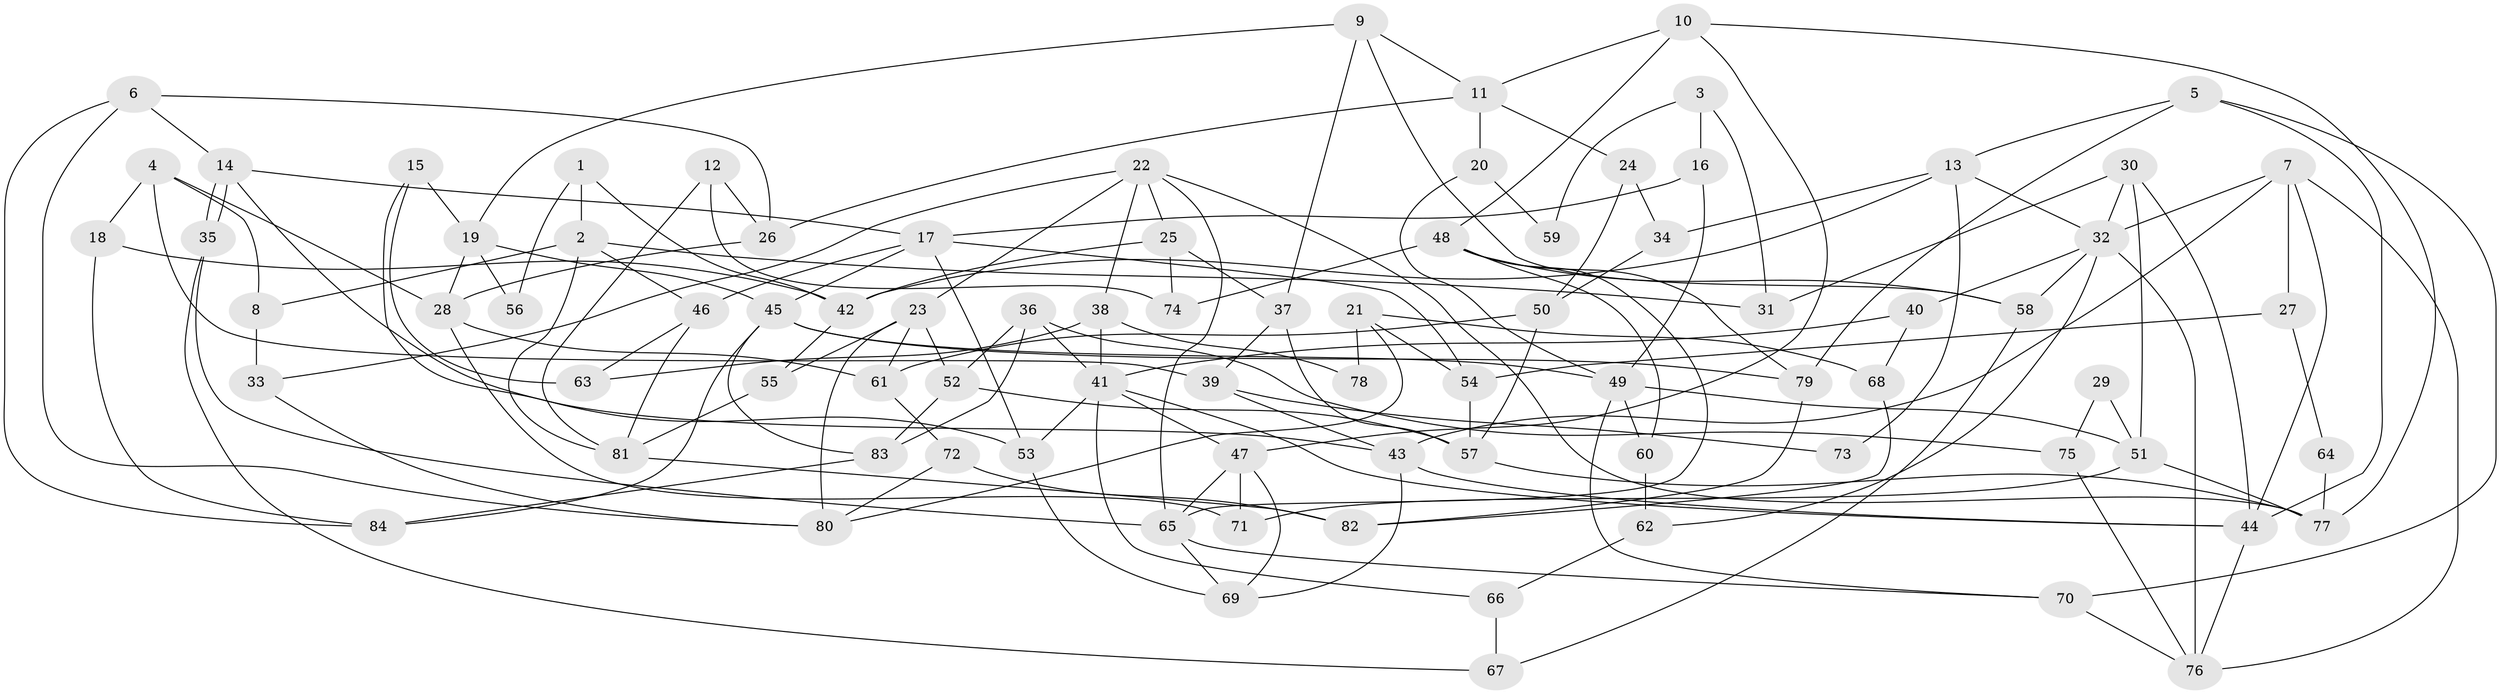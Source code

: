 // Generated by graph-tools (version 1.1) at 2025/52/03/09/25 04:52:04]
// undirected, 84 vertices, 168 edges
graph export_dot {
graph [start="1"]
  node [color=gray90,style=filled];
  1;
  2;
  3;
  4;
  5;
  6;
  7;
  8;
  9;
  10;
  11;
  12;
  13;
  14;
  15;
  16;
  17;
  18;
  19;
  20;
  21;
  22;
  23;
  24;
  25;
  26;
  27;
  28;
  29;
  30;
  31;
  32;
  33;
  34;
  35;
  36;
  37;
  38;
  39;
  40;
  41;
  42;
  43;
  44;
  45;
  46;
  47;
  48;
  49;
  50;
  51;
  52;
  53;
  54;
  55;
  56;
  57;
  58;
  59;
  60;
  61;
  62;
  63;
  64;
  65;
  66;
  67;
  68;
  69;
  70;
  71;
  72;
  73;
  74;
  75;
  76;
  77;
  78;
  79;
  80;
  81;
  82;
  83;
  84;
  1 -- 2;
  1 -- 42;
  1 -- 56;
  2 -- 8;
  2 -- 81;
  2 -- 31;
  2 -- 46;
  3 -- 31;
  3 -- 16;
  3 -- 59;
  4 -- 39;
  4 -- 28;
  4 -- 8;
  4 -- 18;
  5 -- 13;
  5 -- 44;
  5 -- 70;
  5 -- 79;
  6 -- 26;
  6 -- 14;
  6 -- 80;
  6 -- 84;
  7 -- 43;
  7 -- 32;
  7 -- 27;
  7 -- 44;
  7 -- 76;
  8 -- 33;
  9 -- 37;
  9 -- 11;
  9 -- 19;
  9 -- 58;
  10 -- 48;
  10 -- 47;
  10 -- 11;
  10 -- 77;
  11 -- 26;
  11 -- 20;
  11 -- 24;
  12 -- 74;
  12 -- 81;
  12 -- 26;
  13 -- 32;
  13 -- 34;
  13 -- 42;
  13 -- 73;
  14 -- 35;
  14 -- 35;
  14 -- 43;
  14 -- 17;
  15 -- 63;
  15 -- 53;
  15 -- 19;
  16 -- 49;
  16 -- 17;
  17 -- 45;
  17 -- 46;
  17 -- 53;
  17 -- 54;
  18 -- 84;
  18 -- 42;
  19 -- 28;
  19 -- 45;
  19 -- 56;
  20 -- 49;
  20 -- 59;
  21 -- 68;
  21 -- 80;
  21 -- 54;
  21 -- 78;
  22 -- 65;
  22 -- 77;
  22 -- 23;
  22 -- 25;
  22 -- 33;
  22 -- 38;
  23 -- 52;
  23 -- 55;
  23 -- 61;
  23 -- 80;
  24 -- 50;
  24 -- 34;
  25 -- 42;
  25 -- 37;
  25 -- 74;
  26 -- 28;
  27 -- 54;
  27 -- 64;
  28 -- 61;
  28 -- 71;
  29 -- 75;
  29 -- 51;
  30 -- 32;
  30 -- 44;
  30 -- 31;
  30 -- 51;
  32 -- 76;
  32 -- 58;
  32 -- 40;
  32 -- 62;
  33 -- 80;
  34 -- 50;
  35 -- 65;
  35 -- 67;
  36 -- 52;
  36 -- 83;
  36 -- 41;
  36 -- 75;
  37 -- 57;
  37 -- 39;
  38 -- 41;
  38 -- 63;
  38 -- 78;
  39 -- 43;
  39 -- 73;
  40 -- 41;
  40 -- 68;
  41 -- 44;
  41 -- 47;
  41 -- 53;
  41 -- 66;
  42 -- 55;
  43 -- 69;
  43 -- 44;
  44 -- 76;
  45 -- 79;
  45 -- 49;
  45 -- 83;
  45 -- 84;
  46 -- 63;
  46 -- 81;
  47 -- 65;
  47 -- 69;
  47 -- 71;
  48 -- 65;
  48 -- 58;
  48 -- 60;
  48 -- 74;
  48 -- 79;
  49 -- 51;
  49 -- 60;
  49 -- 70;
  50 -- 57;
  50 -- 61;
  51 -- 71;
  51 -- 77;
  52 -- 83;
  52 -- 57;
  53 -- 69;
  54 -- 57;
  55 -- 81;
  57 -- 77;
  58 -- 67;
  60 -- 62;
  61 -- 72;
  62 -- 66;
  64 -- 77;
  65 -- 70;
  65 -- 69;
  66 -- 67;
  68 -- 82;
  70 -- 76;
  72 -- 80;
  72 -- 82;
  75 -- 76;
  79 -- 82;
  81 -- 82;
  83 -- 84;
}
